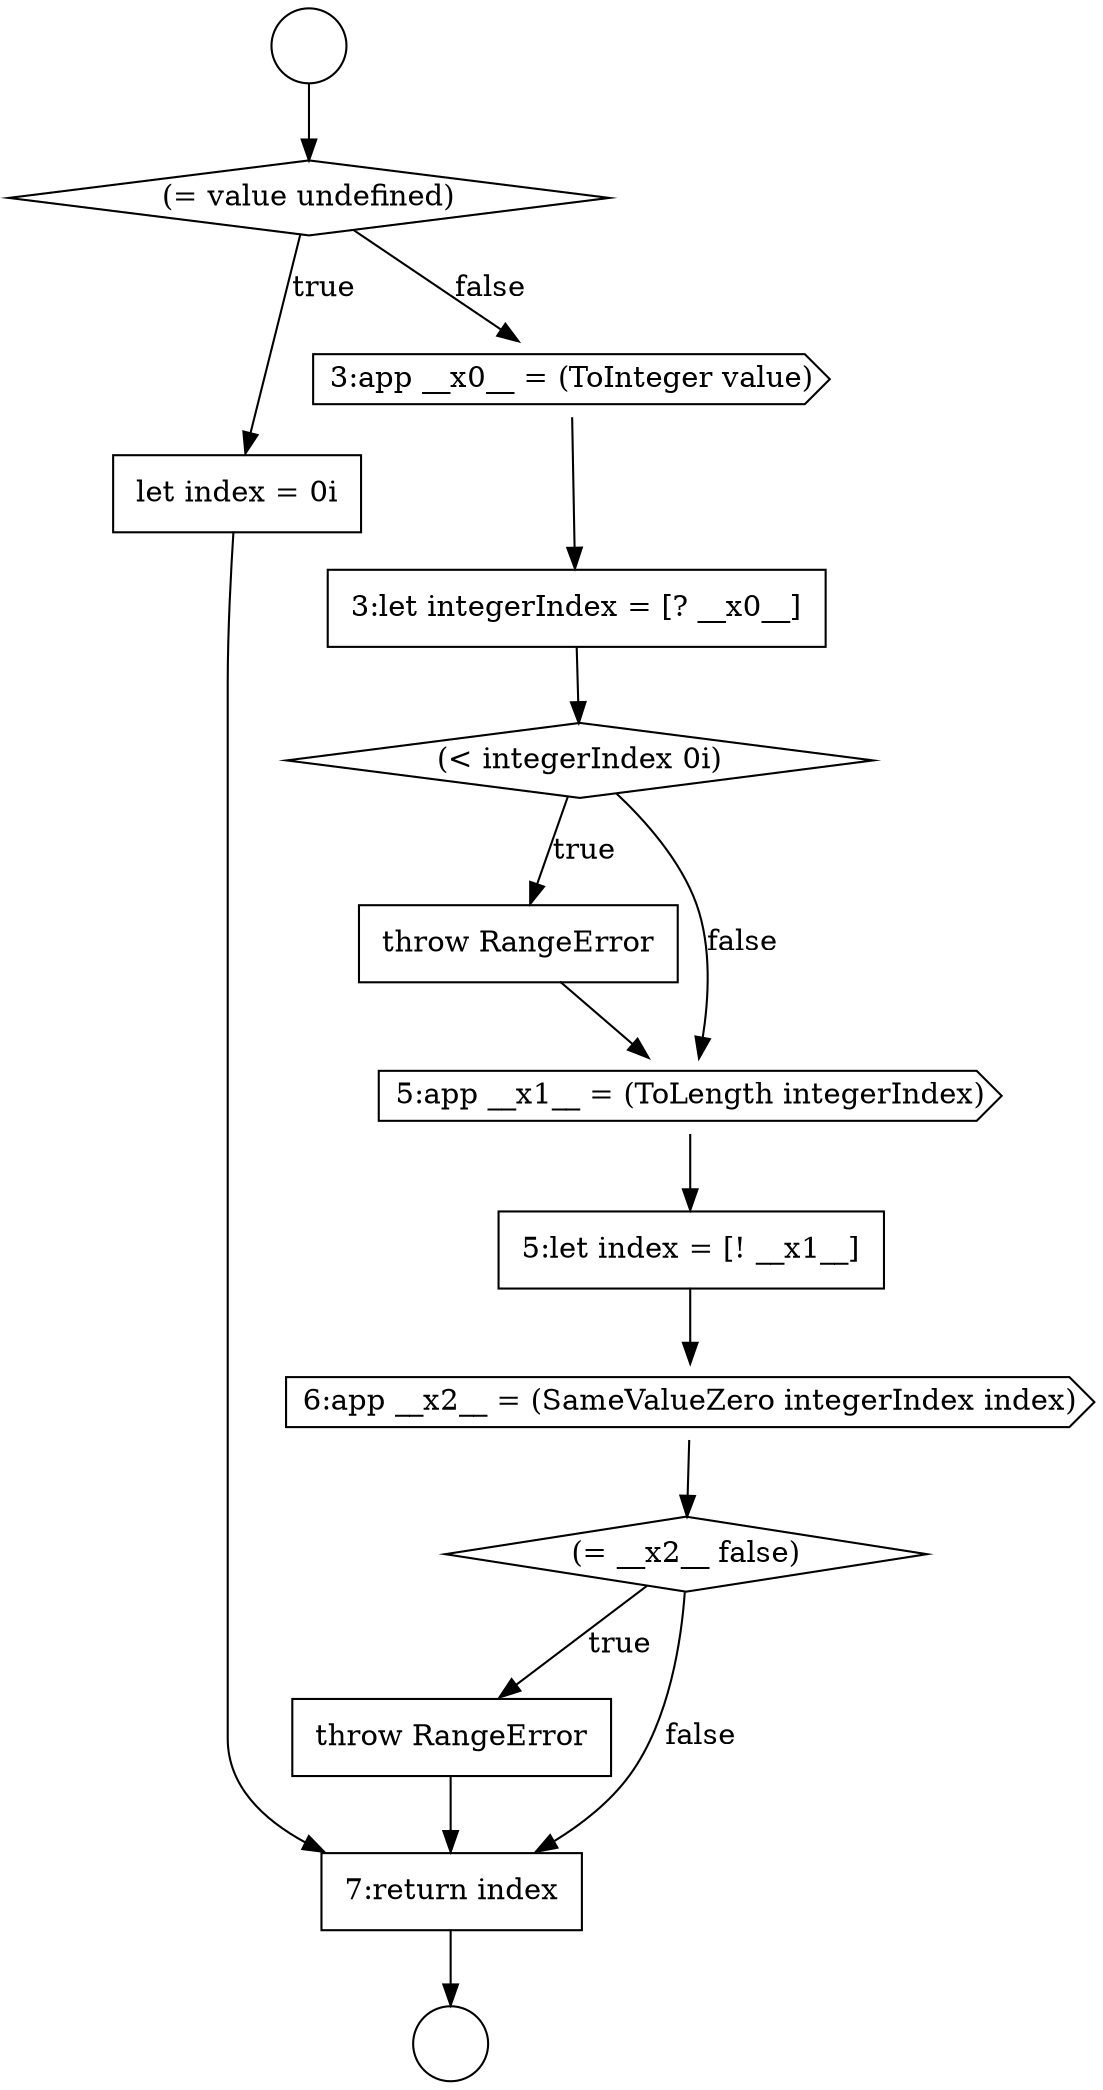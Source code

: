 digraph {
  node468 [shape=none, margin=0, label=<<font color="black">
    <table border="0" cellborder="1" cellspacing="0" cellpadding="10">
      <tr><td align="left">let index = 0i</td></tr>
    </table>
  </font>> color="black" fillcolor="white" style=filled]
  node472 [shape=none, margin=0, label=<<font color="black">
    <table border="0" cellborder="1" cellspacing="0" cellpadding="10">
      <tr><td align="left">throw RangeError</td></tr>
    </table>
  </font>> color="black" fillcolor="white" style=filled]
  node475 [shape=cds, label=<<font color="black">6:app __x2__ = (SameValueZero integerIndex index)</font>> color="black" fillcolor="white" style=filled]
  node467 [shape=diamond, label=<<font color="black">(= value undefined)</font>> color="black" fillcolor="white" style=filled]
  node466 [shape=circle label=" " color="black" fillcolor="white" style=filled]
  node477 [shape=none, margin=0, label=<<font color="black">
    <table border="0" cellborder="1" cellspacing="0" cellpadding="10">
      <tr><td align="left">throw RangeError</td></tr>
    </table>
  </font>> color="black" fillcolor="white" style=filled]
  node473 [shape=cds, label=<<font color="black">5:app __x1__ = (ToLength integerIndex)</font>> color="black" fillcolor="white" style=filled]
  node470 [shape=none, margin=0, label=<<font color="black">
    <table border="0" cellborder="1" cellspacing="0" cellpadding="10">
      <tr><td align="left">3:let integerIndex = [? __x0__]</td></tr>
    </table>
  </font>> color="black" fillcolor="white" style=filled]
  node465 [shape=circle label=" " color="black" fillcolor="white" style=filled]
  node478 [shape=none, margin=0, label=<<font color="black">
    <table border="0" cellborder="1" cellspacing="0" cellpadding="10">
      <tr><td align="left">7:return index</td></tr>
    </table>
  </font>> color="black" fillcolor="white" style=filled]
  node474 [shape=none, margin=0, label=<<font color="black">
    <table border="0" cellborder="1" cellspacing="0" cellpadding="10">
      <tr><td align="left">5:let index = [! __x1__]</td></tr>
    </table>
  </font>> color="black" fillcolor="white" style=filled]
  node469 [shape=cds, label=<<font color="black">3:app __x0__ = (ToInteger value)</font>> color="black" fillcolor="white" style=filled]
  node471 [shape=diamond, label=<<font color="black">(&lt; integerIndex 0i)</font>> color="black" fillcolor="white" style=filled]
  node476 [shape=diamond, label=<<font color="black">(= __x2__ false)</font>> color="black" fillcolor="white" style=filled]
  node473 -> node474 [ color="black"]
  node475 -> node476 [ color="black"]
  node471 -> node472 [label=<<font color="black">true</font>> color="black"]
  node471 -> node473 [label=<<font color="black">false</font>> color="black"]
  node478 -> node466 [ color="black"]
  node472 -> node473 [ color="black"]
  node476 -> node477 [label=<<font color="black">true</font>> color="black"]
  node476 -> node478 [label=<<font color="black">false</font>> color="black"]
  node470 -> node471 [ color="black"]
  node465 -> node467 [ color="black"]
  node474 -> node475 [ color="black"]
  node477 -> node478 [ color="black"]
  node467 -> node468 [label=<<font color="black">true</font>> color="black"]
  node467 -> node469 [label=<<font color="black">false</font>> color="black"]
  node469 -> node470 [ color="black"]
  node468 -> node478 [ color="black"]
}

